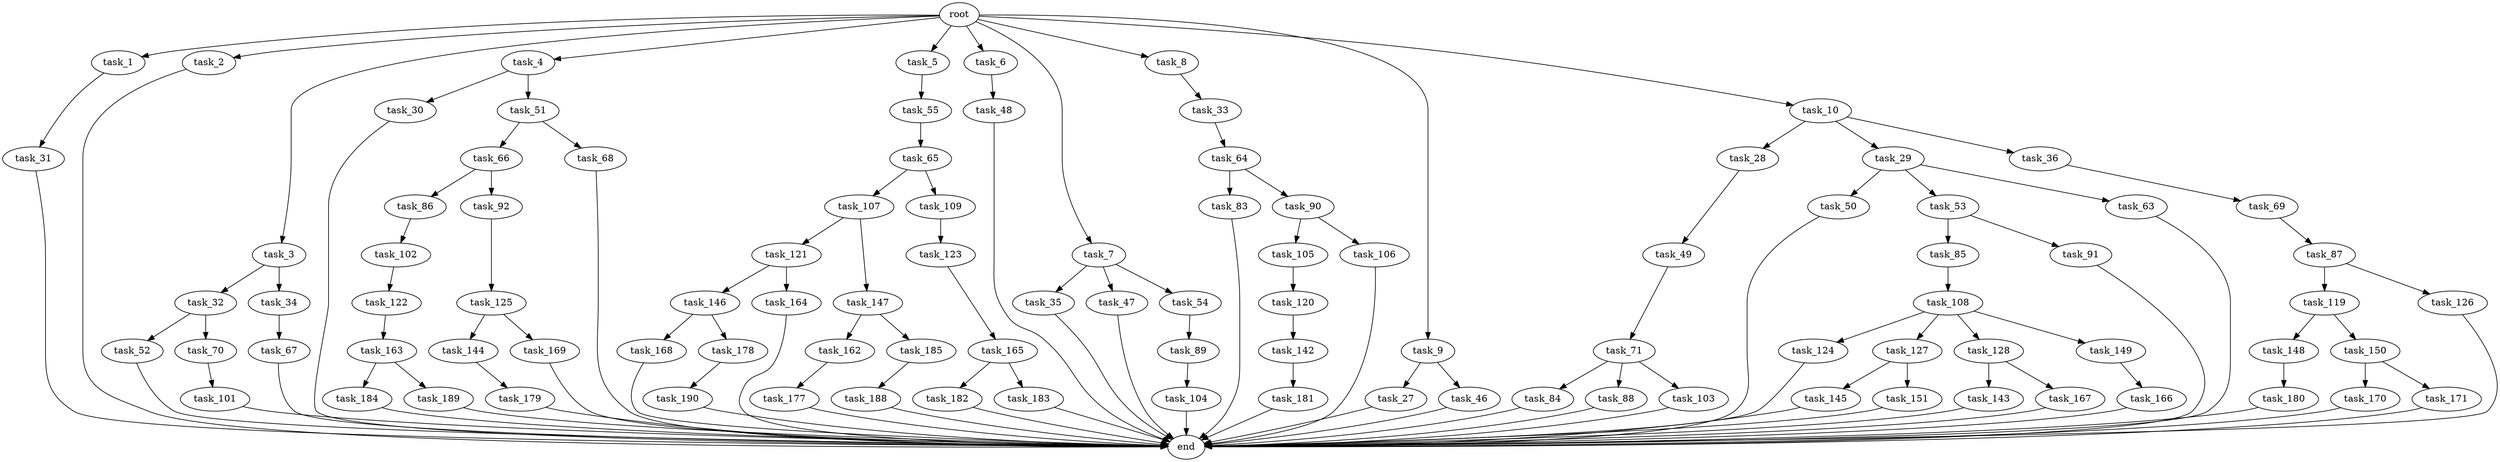 digraph G {
  root [size="0.000000"];
  task_1 [size="10.240000"];
  task_2 [size="10.240000"];
  task_3 [size="10.240000"];
  task_4 [size="10.240000"];
  task_5 [size="10.240000"];
  task_6 [size="10.240000"];
  task_7 [size="10.240000"];
  task_8 [size="10.240000"];
  task_9 [size="10.240000"];
  task_10 [size="10.240000"];
  task_27 [size="1374389534.720000"];
  task_28 [size="4209067950.080000"];
  task_29 [size="4209067950.080000"];
  task_30 [size="2147483648.000000"];
  task_31 [size="1374389534.720000"];
  task_32 [size="3092376453.120000"];
  task_33 [size="1374389534.720000"];
  task_34 [size="3092376453.120000"];
  task_35 [size="8589934592.000000"];
  task_36 [size="4209067950.080000"];
  task_46 [size="1374389534.720000"];
  task_47 [size="8589934592.000000"];
  task_48 [size="1374389534.720000"];
  task_49 [size="5497558138.880000"];
  task_50 [size="4209067950.080000"];
  task_51 [size="2147483648.000000"];
  task_52 [size="8589934592.000000"];
  task_53 [size="4209067950.080000"];
  task_54 [size="8589934592.000000"];
  task_55 [size="4209067950.080000"];
  task_63 [size="4209067950.080000"];
  task_64 [size="343597383.680000"];
  task_65 [size="3092376453.120000"];
  task_66 [size="2147483648.000000"];
  task_67 [size="6957847019.520000"];
  task_68 [size="2147483648.000000"];
  task_69 [size="6957847019.520000"];
  task_70 [size="8589934592.000000"];
  task_71 [size="343597383.680000"];
  task_83 [size="5497558138.880000"];
  task_84 [size="343597383.680000"];
  task_85 [size="773094113.280000"];
  task_86 [size="2147483648.000000"];
  task_87 [size="4209067950.080000"];
  task_88 [size="343597383.680000"];
  task_89 [size="6957847019.520000"];
  task_90 [size="5497558138.880000"];
  task_91 [size="773094113.280000"];
  task_92 [size="2147483648.000000"];
  task_101 [size="343597383.680000"];
  task_102 [size="3092376453.120000"];
  task_103 [size="343597383.680000"];
  task_104 [size="3092376453.120000"];
  task_105 [size="4209067950.080000"];
  task_106 [size="4209067950.080000"];
  task_107 [size="5497558138.880000"];
  task_108 [size="6957847019.520000"];
  task_109 [size="5497558138.880000"];
  task_119 [size="773094113.280000"];
  task_120 [size="4209067950.080000"];
  task_121 [size="6957847019.520000"];
  task_122 [size="2147483648.000000"];
  task_123 [size="6957847019.520000"];
  task_124 [size="8589934592.000000"];
  task_125 [size="3092376453.120000"];
  task_126 [size="773094113.280000"];
  task_127 [size="8589934592.000000"];
  task_128 [size="8589934592.000000"];
  task_142 [size="773094113.280000"];
  task_143 [size="3092376453.120000"];
  task_144 [size="8589934592.000000"];
  task_145 [size="1374389534.720000"];
  task_146 [size="773094113.280000"];
  task_147 [size="6957847019.520000"];
  task_148 [size="1374389534.720000"];
  task_149 [size="8589934592.000000"];
  task_150 [size="1374389534.720000"];
  task_151 [size="1374389534.720000"];
  task_162 [size="6957847019.520000"];
  task_163 [size="1374389534.720000"];
  task_164 [size="773094113.280000"];
  task_165 [size="3092376453.120000"];
  task_166 [size="1374389534.720000"];
  task_167 [size="3092376453.120000"];
  task_168 [size="5497558138.880000"];
  task_169 [size="8589934592.000000"];
  task_170 [size="8589934592.000000"];
  task_171 [size="8589934592.000000"];
  task_177 [size="773094113.280000"];
  task_178 [size="5497558138.880000"];
  task_179 [size="4209067950.080000"];
  task_180 [size="1374389534.720000"];
  task_181 [size="6957847019.520000"];
  task_182 [size="773094113.280000"];
  task_183 [size="773094113.280000"];
  task_184 [size="4209067950.080000"];
  task_185 [size="6957847019.520000"];
  task_188 [size="4209067950.080000"];
  task_189 [size="4209067950.080000"];
  task_190 [size="2147483648.000000"];
  end [size="0.000000"];

  root -> task_1 [size="1.000000"];
  root -> task_2 [size="1.000000"];
  root -> task_3 [size="1.000000"];
  root -> task_4 [size="1.000000"];
  root -> task_5 [size="1.000000"];
  root -> task_6 [size="1.000000"];
  root -> task_7 [size="1.000000"];
  root -> task_8 [size="1.000000"];
  root -> task_9 [size="1.000000"];
  root -> task_10 [size="1.000000"];
  task_1 -> task_31 [size="134217728.000000"];
  task_2 -> end [size="1.000000"];
  task_3 -> task_32 [size="301989888.000000"];
  task_3 -> task_34 [size="301989888.000000"];
  task_4 -> task_30 [size="209715200.000000"];
  task_4 -> task_51 [size="209715200.000000"];
  task_5 -> task_55 [size="411041792.000000"];
  task_6 -> task_48 [size="134217728.000000"];
  task_7 -> task_35 [size="838860800.000000"];
  task_7 -> task_47 [size="838860800.000000"];
  task_7 -> task_54 [size="838860800.000000"];
  task_8 -> task_33 [size="134217728.000000"];
  task_9 -> task_27 [size="134217728.000000"];
  task_9 -> task_46 [size="134217728.000000"];
  task_10 -> task_28 [size="411041792.000000"];
  task_10 -> task_29 [size="411041792.000000"];
  task_10 -> task_36 [size="411041792.000000"];
  task_27 -> end [size="1.000000"];
  task_28 -> task_49 [size="536870912.000000"];
  task_29 -> task_50 [size="411041792.000000"];
  task_29 -> task_53 [size="411041792.000000"];
  task_29 -> task_63 [size="411041792.000000"];
  task_30 -> end [size="1.000000"];
  task_31 -> end [size="1.000000"];
  task_32 -> task_52 [size="838860800.000000"];
  task_32 -> task_70 [size="838860800.000000"];
  task_33 -> task_64 [size="33554432.000000"];
  task_34 -> task_67 [size="679477248.000000"];
  task_35 -> end [size="1.000000"];
  task_36 -> task_69 [size="679477248.000000"];
  task_46 -> end [size="1.000000"];
  task_47 -> end [size="1.000000"];
  task_48 -> end [size="1.000000"];
  task_49 -> task_71 [size="33554432.000000"];
  task_50 -> end [size="1.000000"];
  task_51 -> task_66 [size="209715200.000000"];
  task_51 -> task_68 [size="209715200.000000"];
  task_52 -> end [size="1.000000"];
  task_53 -> task_85 [size="75497472.000000"];
  task_53 -> task_91 [size="75497472.000000"];
  task_54 -> task_89 [size="679477248.000000"];
  task_55 -> task_65 [size="301989888.000000"];
  task_63 -> end [size="1.000000"];
  task_64 -> task_83 [size="536870912.000000"];
  task_64 -> task_90 [size="536870912.000000"];
  task_65 -> task_107 [size="536870912.000000"];
  task_65 -> task_109 [size="536870912.000000"];
  task_66 -> task_86 [size="209715200.000000"];
  task_66 -> task_92 [size="209715200.000000"];
  task_67 -> end [size="1.000000"];
  task_68 -> end [size="1.000000"];
  task_69 -> task_87 [size="411041792.000000"];
  task_70 -> task_101 [size="33554432.000000"];
  task_71 -> task_84 [size="33554432.000000"];
  task_71 -> task_88 [size="33554432.000000"];
  task_71 -> task_103 [size="33554432.000000"];
  task_83 -> end [size="1.000000"];
  task_84 -> end [size="1.000000"];
  task_85 -> task_108 [size="679477248.000000"];
  task_86 -> task_102 [size="301989888.000000"];
  task_87 -> task_119 [size="75497472.000000"];
  task_87 -> task_126 [size="75497472.000000"];
  task_88 -> end [size="1.000000"];
  task_89 -> task_104 [size="301989888.000000"];
  task_90 -> task_105 [size="411041792.000000"];
  task_90 -> task_106 [size="411041792.000000"];
  task_91 -> end [size="1.000000"];
  task_92 -> task_125 [size="301989888.000000"];
  task_101 -> end [size="1.000000"];
  task_102 -> task_122 [size="209715200.000000"];
  task_103 -> end [size="1.000000"];
  task_104 -> end [size="1.000000"];
  task_105 -> task_120 [size="411041792.000000"];
  task_106 -> end [size="1.000000"];
  task_107 -> task_121 [size="679477248.000000"];
  task_107 -> task_147 [size="679477248.000000"];
  task_108 -> task_124 [size="838860800.000000"];
  task_108 -> task_127 [size="838860800.000000"];
  task_108 -> task_128 [size="838860800.000000"];
  task_108 -> task_149 [size="838860800.000000"];
  task_109 -> task_123 [size="679477248.000000"];
  task_119 -> task_148 [size="134217728.000000"];
  task_119 -> task_150 [size="134217728.000000"];
  task_120 -> task_142 [size="75497472.000000"];
  task_121 -> task_146 [size="75497472.000000"];
  task_121 -> task_164 [size="75497472.000000"];
  task_122 -> task_163 [size="134217728.000000"];
  task_123 -> task_165 [size="301989888.000000"];
  task_124 -> end [size="1.000000"];
  task_125 -> task_144 [size="838860800.000000"];
  task_125 -> task_169 [size="838860800.000000"];
  task_126 -> end [size="1.000000"];
  task_127 -> task_145 [size="134217728.000000"];
  task_127 -> task_151 [size="134217728.000000"];
  task_128 -> task_143 [size="301989888.000000"];
  task_128 -> task_167 [size="301989888.000000"];
  task_142 -> task_181 [size="679477248.000000"];
  task_143 -> end [size="1.000000"];
  task_144 -> task_179 [size="411041792.000000"];
  task_145 -> end [size="1.000000"];
  task_146 -> task_168 [size="536870912.000000"];
  task_146 -> task_178 [size="536870912.000000"];
  task_147 -> task_162 [size="679477248.000000"];
  task_147 -> task_185 [size="679477248.000000"];
  task_148 -> task_180 [size="134217728.000000"];
  task_149 -> task_166 [size="134217728.000000"];
  task_150 -> task_170 [size="838860800.000000"];
  task_150 -> task_171 [size="838860800.000000"];
  task_151 -> end [size="1.000000"];
  task_162 -> task_177 [size="75497472.000000"];
  task_163 -> task_184 [size="411041792.000000"];
  task_163 -> task_189 [size="411041792.000000"];
  task_164 -> end [size="1.000000"];
  task_165 -> task_182 [size="75497472.000000"];
  task_165 -> task_183 [size="75497472.000000"];
  task_166 -> end [size="1.000000"];
  task_167 -> end [size="1.000000"];
  task_168 -> end [size="1.000000"];
  task_169 -> end [size="1.000000"];
  task_170 -> end [size="1.000000"];
  task_171 -> end [size="1.000000"];
  task_177 -> end [size="1.000000"];
  task_178 -> task_190 [size="209715200.000000"];
  task_179 -> end [size="1.000000"];
  task_180 -> end [size="1.000000"];
  task_181 -> end [size="1.000000"];
  task_182 -> end [size="1.000000"];
  task_183 -> end [size="1.000000"];
  task_184 -> end [size="1.000000"];
  task_185 -> task_188 [size="411041792.000000"];
  task_188 -> end [size="1.000000"];
  task_189 -> end [size="1.000000"];
  task_190 -> end [size="1.000000"];
}
